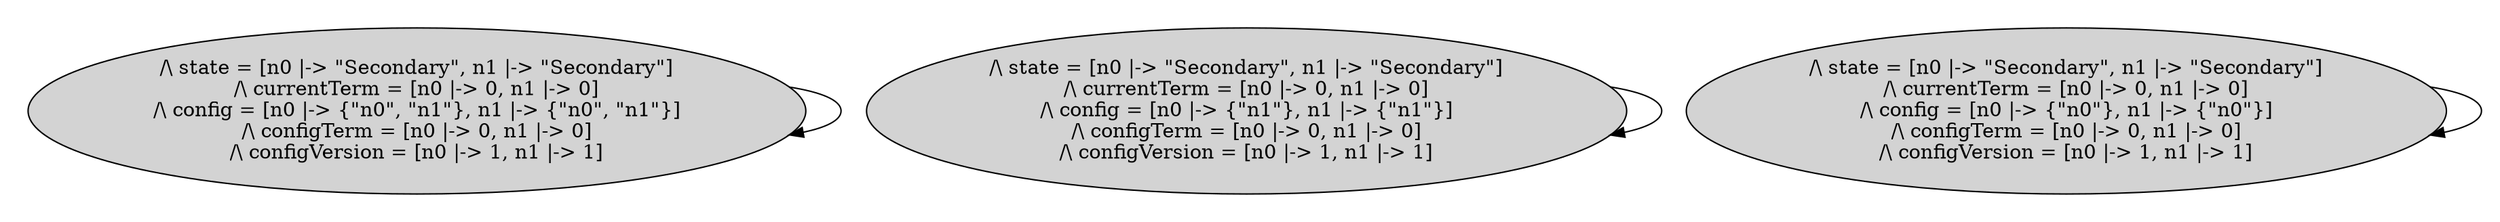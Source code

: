 strict digraph DiskGraph {
nodesep=0.35;
subgraph cluster_graph {
color="white";
369975730616133148 [label="/\\ state = [n0 |-> \"Secondary\", n1 |-> \"Secondary\"]\n/\\ currentTerm = [n0 |-> 0, n1 |-> 0]\n/\\ config = [n0 |-> {\"n0\"}, n1 |-> {\"n0\"}]\n/\\ configTerm = [n0 |-> 0, n1 |-> 0]\n/\\ configVersion = [n0 |-> 1, n1 |-> 1]",style = filled]
-7983494498796557894 [label="/\\ state = [n0 |-> \"Secondary\", n1 |-> \"Secondary\"]\n/\\ currentTerm = [n0 |-> 0, n1 |-> 0]\n/\\ config = [n0 |-> {\"n1\"}, n1 |-> {\"n1\"}]\n/\\ configTerm = [n0 |-> 0, n1 |-> 0]\n/\\ configVersion = [n0 |-> 1, n1 |-> 1]",style = filled]
2317674253685784641 [label="/\\ state = [n0 |-> \"Secondary\", n1 |-> \"Secondary\"]\n/\\ currentTerm = [n0 |-> 0, n1 |-> 0]\n/\\ config = [n0 |-> {\"n0\", \"n1\"}, n1 |-> {\"n0\", \"n1\"}]\n/\\ configTerm = [n0 |-> 0, n1 |-> 0]\n/\\ configVersion = [n0 |-> 1, n1 |-> 1]",style = filled]
369975730616133148 -> 369975730616133148 [label="",color="black",fontcolor="black"];
-7983494498796557894 -> -7983494498796557894 [label="",color="black",fontcolor="black"];
2317674253685784641 -> 2317674253685784641 [label="",color="black",fontcolor="black"];
{rank = same; -7983494498796557894;369975730616133148;2317674253685784641;}
}
}